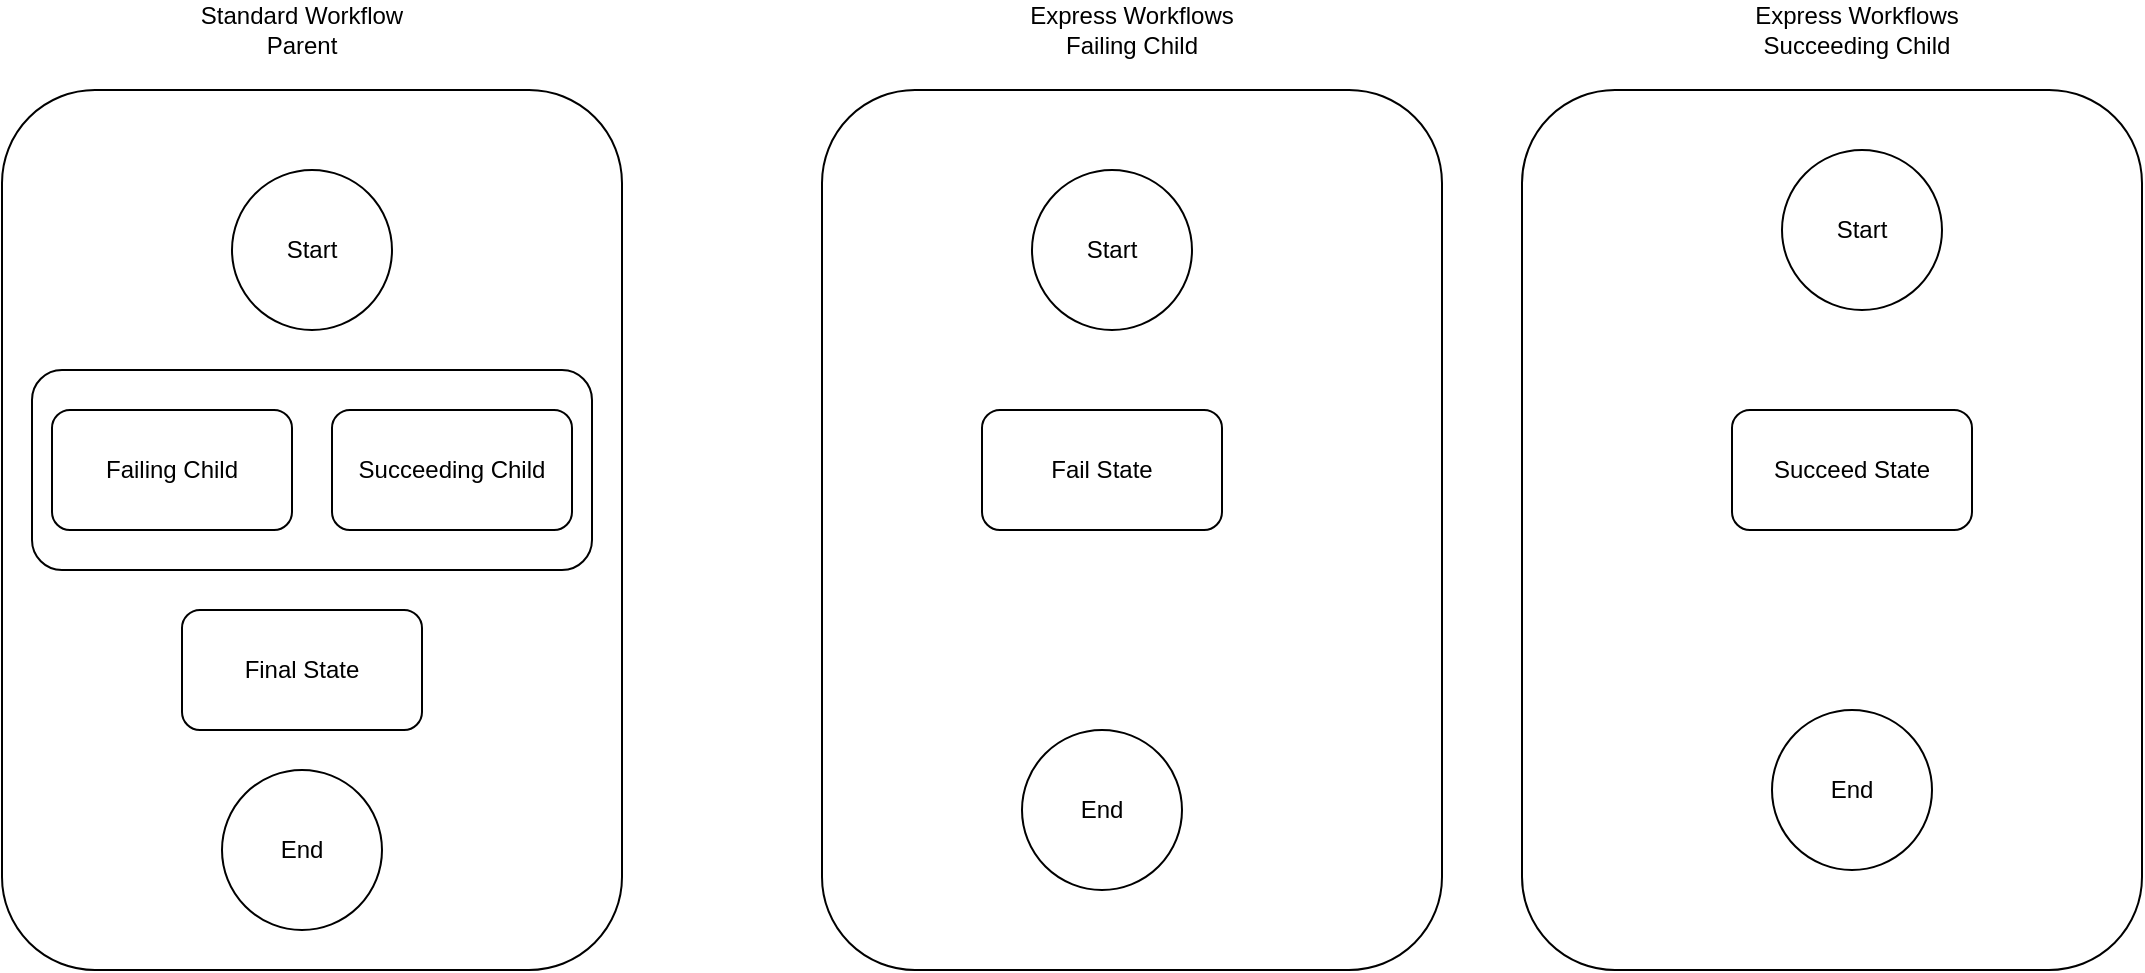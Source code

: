 <mxfile version="13.1.3" type="device" pages="2"><diagram id="ddRxoKRKd6CB0BT1SQFo" name="Episode Diagram"><mxGraphModel dx="1580" dy="920" grid="1" gridSize="10" guides="1" tooltips="1" connect="1" arrows="1" fold="1" page="1" pageScale="1" pageWidth="1600" pageHeight="900" math="0" shadow="0"><root><mxCell id="BbomzBWpeHycApHFkOPa-0"/><mxCell id="BbomzBWpeHycApHFkOPa-1" parent="BbomzBWpeHycApHFkOPa-0"/><mxCell id="BbomzBWpeHycApHFkOPa-3" value="" style="rounded=1;whiteSpace=wrap;html=1;" vertex="1" parent="BbomzBWpeHycApHFkOPa-1"><mxGeometry x="420" y="260" width="310" height="440" as="geometry"/></mxCell><mxCell id="BbomzBWpeHycApHFkOPa-11" value="" style="rounded=1;whiteSpace=wrap;html=1;" vertex="1" parent="BbomzBWpeHycApHFkOPa-1"><mxGeometry x="435" y="400" width="280" height="100" as="geometry"/></mxCell><mxCell id="BbomzBWpeHycApHFkOPa-2" value="" style="rounded=1;whiteSpace=wrap;html=1;" vertex="1" parent="BbomzBWpeHycApHFkOPa-1"><mxGeometry x="830" y="260" width="310" height="440" as="geometry"/></mxCell><mxCell id="BbomzBWpeHycApHFkOPa-4" value="" style="rounded=1;whiteSpace=wrap;html=1;" vertex="1" parent="BbomzBWpeHycApHFkOPa-1"><mxGeometry x="1180" y="260" width="310" height="440" as="geometry"/></mxCell><mxCell id="BbomzBWpeHycApHFkOPa-5" value="&lt;div&gt;Standard Workflow&lt;/div&gt;&lt;div&gt;Parent&lt;/div&gt;" style="text;html=1;strokeColor=none;fillColor=none;align=center;verticalAlign=middle;whiteSpace=wrap;rounded=0;" vertex="1" parent="BbomzBWpeHycApHFkOPa-1"><mxGeometry x="485" y="220" width="170" height="20" as="geometry"/></mxCell><mxCell id="BbomzBWpeHycApHFkOPa-6" value="&lt;div&gt;Express Workflows&lt;/div&gt;&lt;div&gt;Failing Child&lt;/div&gt;" style="text;html=1;strokeColor=none;fillColor=none;align=center;verticalAlign=middle;whiteSpace=wrap;rounded=0;" vertex="1" parent="BbomzBWpeHycApHFkOPa-1"><mxGeometry x="895" y="220" width="180" height="20" as="geometry"/></mxCell><mxCell id="BbomzBWpeHycApHFkOPa-7" value="&lt;div&gt;Express Workflows&lt;/div&gt;&lt;div&gt;Succeeding Child&lt;/div&gt;" style="text;html=1;strokeColor=none;fillColor=none;align=center;verticalAlign=middle;whiteSpace=wrap;rounded=0;" vertex="1" parent="BbomzBWpeHycApHFkOPa-1"><mxGeometry x="1270" y="220" width="155" height="20" as="geometry"/></mxCell><mxCell id="BbomzBWpeHycApHFkOPa-8" value="Start" style="ellipse;whiteSpace=wrap;html=1;aspect=fixed;" vertex="1" parent="BbomzBWpeHycApHFkOPa-1"><mxGeometry x="535" y="300" width="80" height="80" as="geometry"/></mxCell><mxCell id="BbomzBWpeHycApHFkOPa-9" value="Failing Child" style="rounded=1;whiteSpace=wrap;html=1;" vertex="1" parent="BbomzBWpeHycApHFkOPa-1"><mxGeometry x="445" y="420" width="120" height="60" as="geometry"/></mxCell><mxCell id="BbomzBWpeHycApHFkOPa-10" value="Succeeding Child" style="rounded=1;whiteSpace=wrap;html=1;" vertex="1" parent="BbomzBWpeHycApHFkOPa-1"><mxGeometry x="585" y="420" width="120" height="60" as="geometry"/></mxCell><mxCell id="BbomzBWpeHycApHFkOPa-12" value="End" style="ellipse;whiteSpace=wrap;html=1;aspect=fixed;" vertex="1" parent="BbomzBWpeHycApHFkOPa-1"><mxGeometry x="530" y="600" width="80" height="80" as="geometry"/></mxCell><mxCell id="BbomzBWpeHycApHFkOPa-13" value="Start" style="ellipse;whiteSpace=wrap;html=1;aspect=fixed;" vertex="1" parent="BbomzBWpeHycApHFkOPa-1"><mxGeometry x="935" y="300" width="80" height="80" as="geometry"/></mxCell><mxCell id="BbomzBWpeHycApHFkOPa-14" value="End" style="ellipse;whiteSpace=wrap;html=1;aspect=fixed;" vertex="1" parent="BbomzBWpeHycApHFkOPa-1"><mxGeometry x="930" y="580" width="80" height="80" as="geometry"/></mxCell><mxCell id="BbomzBWpeHycApHFkOPa-15" value="Start" style="ellipse;whiteSpace=wrap;html=1;aspect=fixed;" vertex="1" parent="BbomzBWpeHycApHFkOPa-1"><mxGeometry x="1310" y="290" width="80" height="80" as="geometry"/></mxCell><mxCell id="BbomzBWpeHycApHFkOPa-16" value="End" style="ellipse;whiteSpace=wrap;html=1;aspect=fixed;" vertex="1" parent="BbomzBWpeHycApHFkOPa-1"><mxGeometry x="1305" y="570" width="80" height="80" as="geometry"/></mxCell><mxCell id="BbomzBWpeHycApHFkOPa-17" value="Fail State" style="rounded=1;whiteSpace=wrap;html=1;" vertex="1" parent="BbomzBWpeHycApHFkOPa-1"><mxGeometry x="910" y="420" width="120" height="60" as="geometry"/></mxCell><mxCell id="BbomzBWpeHycApHFkOPa-18" value="Succeed State" style="rounded=1;whiteSpace=wrap;html=1;" vertex="1" parent="BbomzBWpeHycApHFkOPa-1"><mxGeometry x="1285" y="420" width="120" height="60" as="geometry"/></mxCell><mxCell id="BbomzBWpeHycApHFkOPa-19" value="Final State" style="rounded=1;whiteSpace=wrap;html=1;" vertex="1" parent="BbomzBWpeHycApHFkOPa-1"><mxGeometry x="510" y="520" width="120" height="60" as="geometry"/></mxCell></root></mxGraphModel></diagram><diagram id="Ht1M8jgEwFfnCIfOTk4-" name="Map State"><mxGraphModel dx="1301" dy="758" grid="1" gridSize="10" guides="1" tooltips="1" connect="1" arrows="1" fold="1" page="1" pageScale="1" pageWidth="1169" pageHeight="827" math="0" shadow="0"><root><mxCell id="0"/><mxCell id="1" parent="0"/><mxCell id="IQYVnWqgi9jilEBWWQv3-1" value="" style="rounded=1;whiteSpace=wrap;html=1;" vertex="1" parent="1"><mxGeometry x="480" y="130" width="290" height="680" as="geometry"/></mxCell><mxCell id="IQYVnWqgi9jilEBWWQv3-2" value="" style="ellipse;whiteSpace=wrap;html=1;aspect=fixed;" vertex="1" parent="1"><mxGeometry x="585" y="190" width="80" height="80" as="geometry"/></mxCell><mxCell id="IQYVnWqgi9jilEBWWQv3-3" value="" style="ellipse;whiteSpace=wrap;html=1;aspect=fixed;" vertex="1" parent="1"><mxGeometry x="575" y="680" width="80" height="80" as="geometry"/></mxCell><mxCell id="IQYVnWqgi9jilEBWWQv3-4" value="" style="rounded=1;whiteSpace=wrap;html=1;dashed=1;" vertex="1" parent="1"><mxGeometry x="505" y="380" width="220" height="140" as="geometry"/></mxCell><mxCell id="IQYVnWqgi9jilEBWWQv3-5" value="" style="rounded=1;whiteSpace=wrap;html=1;" vertex="1" parent="1"><mxGeometry x="810" y="130" width="290" height="650" as="geometry"/></mxCell><mxCell id="IQYVnWqgi9jilEBWWQv3-6" value="" style="ellipse;whiteSpace=wrap;html=1;aspect=fixed;" vertex="1" parent="1"><mxGeometry x="915" y="190" width="80" height="80" as="geometry"/></mxCell><mxCell id="IQYVnWqgi9jilEBWWQv3-7" value="" style="ellipse;whiteSpace=wrap;html=1;aspect=fixed;" vertex="1" parent="1"><mxGeometry x="915" y="660" width="80" height="80" as="geometry"/></mxCell><mxCell id="IQYVnWqgi9jilEBWWQv3-8" value="API Call" style="rounded=1;whiteSpace=wrap;html=1;" vertex="1" parent="1"><mxGeometry x="845" y="290" width="220" height="140" as="geometry"/></mxCell><mxCell id="IQYVnWqgi9jilEBWWQv3-9" value="Standard Workflow" style="text;html=1;strokeColor=none;fillColor=none;align=center;verticalAlign=middle;whiteSpace=wrap;rounded=0;" vertex="1" parent="1"><mxGeometry x="585" y="90" width="40" height="20" as="geometry"/></mxCell><mxCell id="IQYVnWqgi9jilEBWWQv3-10" value="&lt;div&gt;Express Workflow&lt;/div&gt;&lt;div&gt;&lt;br&gt;&lt;/div&gt;" style="text;html=1;strokeColor=none;fillColor=none;align=center;verticalAlign=middle;whiteSpace=wrap;rounded=0;" vertex="1" parent="1"><mxGeometry x="935" y="90" width="40" height="20" as="geometry"/></mxCell><mxCell id="IQYVnWqgi9jilEBWWQv3-11" style="edgeStyle=orthogonalEdgeStyle;rounded=0;orthogonalLoop=1;jettySize=auto;html=1;exitX=0.5;exitY=0;exitDx=0;exitDy=0;entryX=1;entryY=0.25;entryDx=0;entryDy=0;" edge="1" parent="1" source="IQYVnWqgi9jilEBWWQv3-9" target="IQYVnWqgi9jilEBWWQv3-9"><mxGeometry relative="1" as="geometry"/></mxCell><mxCell id="IQYVnWqgi9jilEBWWQv3-12" value="" style="rounded=1;whiteSpace=wrap;html=1;dashed=1;" vertex="1" parent="1"><mxGeometry x="515" y="390" width="220" height="140" as="geometry"/></mxCell><mxCell id="IQYVnWqgi9jilEBWWQv3-13" value="Credit Check" style="rounded=1;whiteSpace=wrap;html=1;dashed=1;" vertex="1" parent="1"><mxGeometry x="525" y="400" width="220" height="140" as="geometry"/></mxCell><mxCell id="IQYVnWqgi9jilEBWWQv3-14" value="Turn on Spot" style="rounded=1;whiteSpace=wrap;html=1;" vertex="1" parent="1"><mxGeometry x="565" y="280" width="120" height="60" as="geometry"/></mxCell><mxCell id="IQYVnWqgi9jilEBWWQv3-15" value="Manual Review" style="rounded=1;whiteSpace=wrap;html=1;" vertex="1" parent="1"><mxGeometry x="565" y="590" width="120" height="60" as="geometry"/></mxCell><mxCell id="IQYVnWqgi9jilEBWWQv3-16" value="First Party" style="rounded=1;whiteSpace=wrap;html=1;" vertex="1" parent="1"><mxGeometry x="845" y="450" width="220" height="140" as="geometry"/></mxCell></root></mxGraphModel></diagram></mxfile>